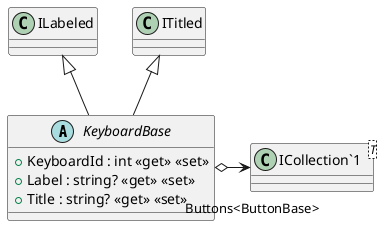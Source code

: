 @startuml
abstract class KeyboardBase {
    + KeyboardId : int <<get>> <<set>>
    + Label : string? <<get>> <<set>>
    + Title : string? <<get>> <<set>>
}
class "ICollection`1"<T> {
}
ILabeled <|-- KeyboardBase
ITitled <|-- KeyboardBase
KeyboardBase o-> "Buttons<ButtonBase>" "ICollection`1"
@enduml
